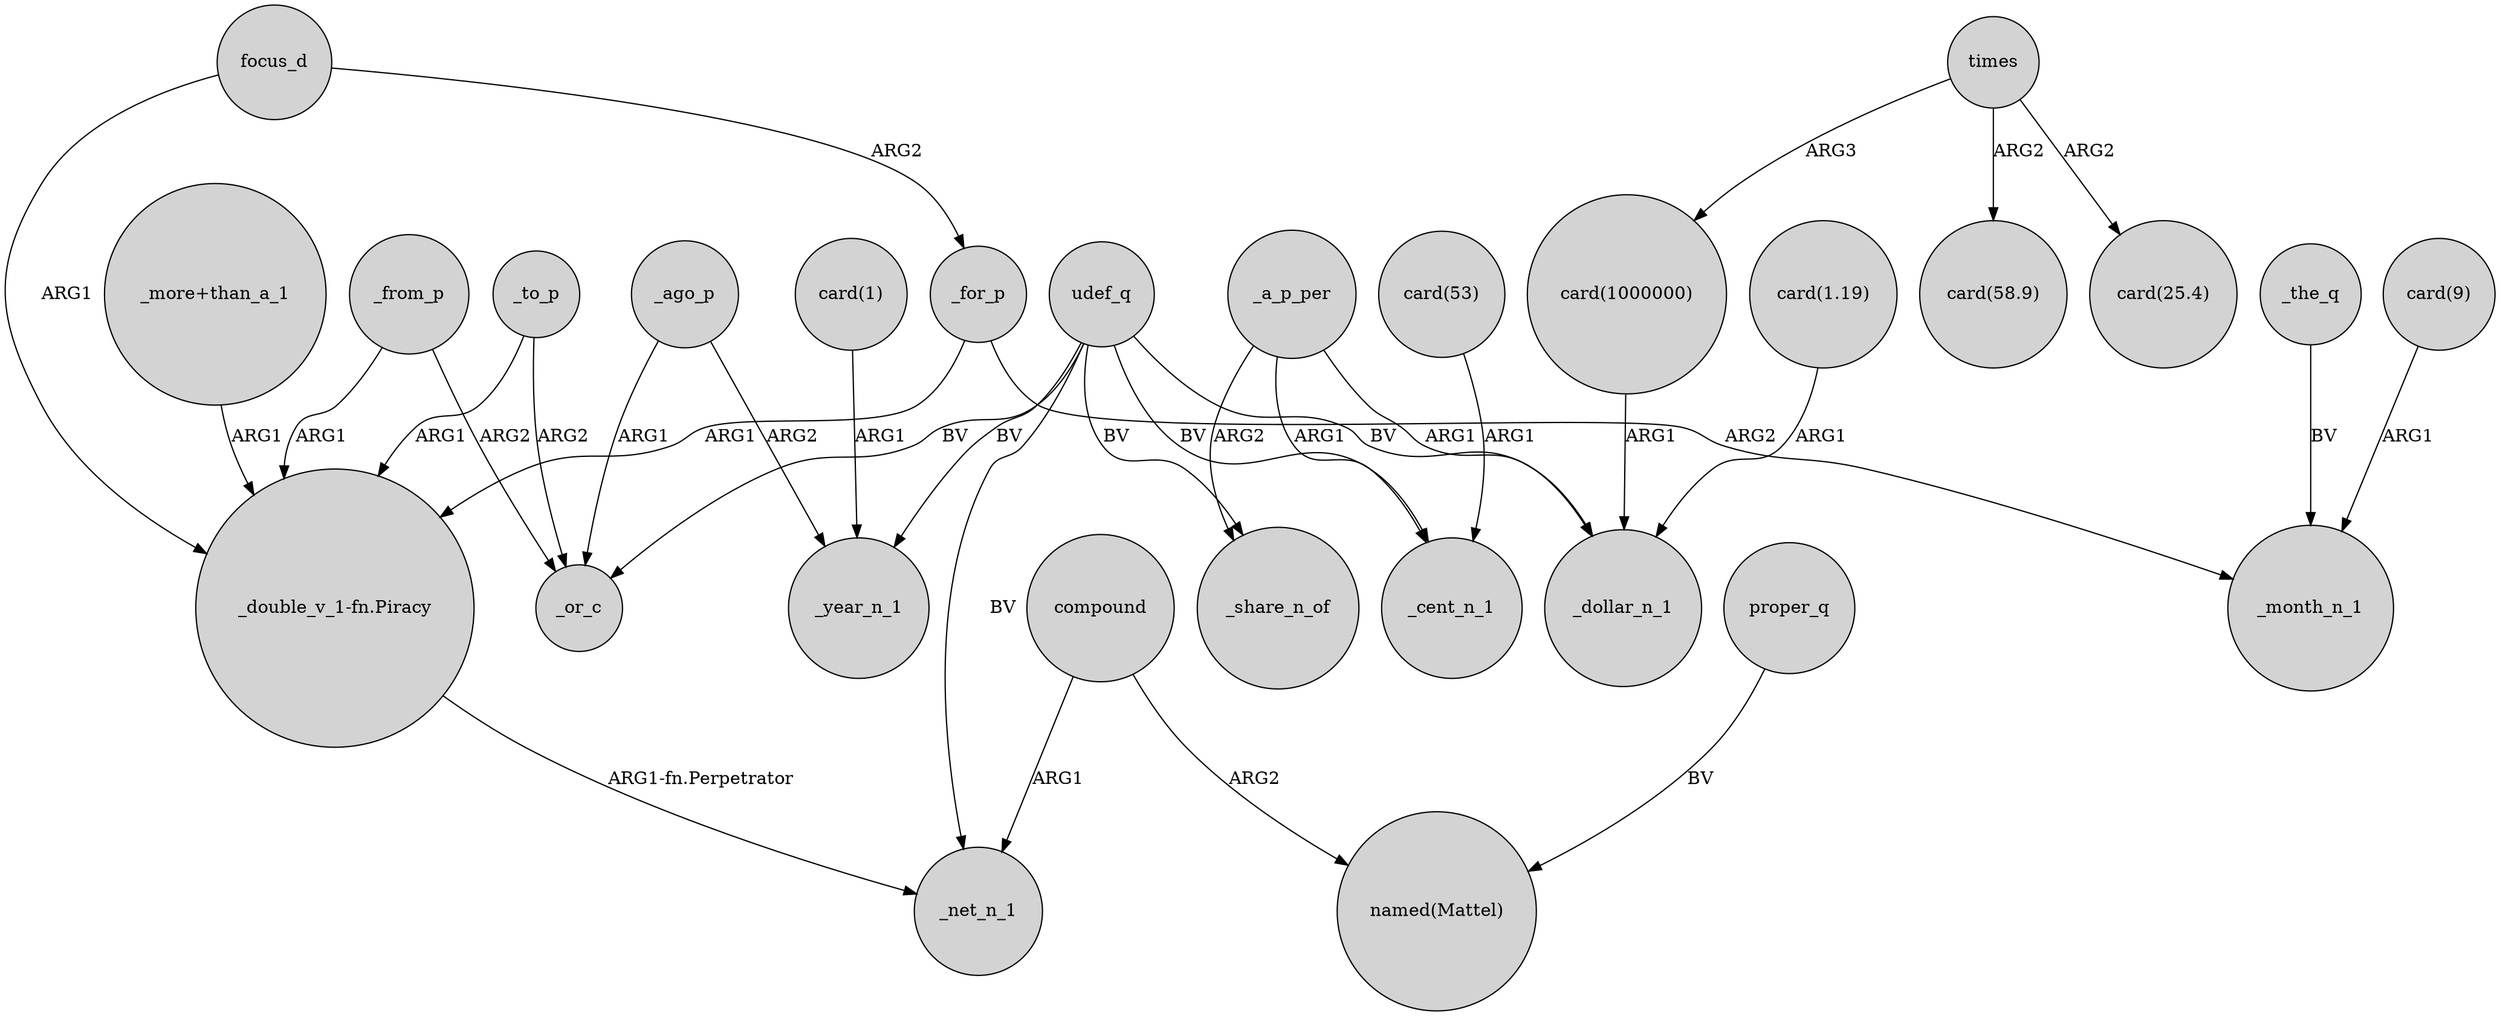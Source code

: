 digraph {
	node [shape=circle style=filled]
	focus_d -> "_double_v_1-fn.Piracy" [label=ARG1]
	_to_p -> _or_c [label=ARG2]
	_a_p_per -> _cent_n_1 [label=ARG1]
	"card(1)" -> _year_n_1 [label=ARG1]
	_the_q -> _month_n_1 [label=BV]
	times -> "card(1000000)" [label=ARG3]
	"card(53)" -> _cent_n_1 [label=ARG1]
	times -> "card(58.9)" [label=ARG2]
	"_more+than_a_1" -> "_double_v_1-fn.Piracy" [label=ARG1]
	_to_p -> "_double_v_1-fn.Piracy" [label=ARG1]
	proper_q -> "named(Mattel)" [label=BV]
	udef_q -> _cent_n_1 [label=BV]
	udef_q -> _or_c [label=BV]
	"card(1.19)" -> _dollar_n_1 [label=ARG1]
	_a_p_per -> _share_n_of [label=ARG2]
	times -> "card(25.4)" [label=ARG2]
	compound -> "named(Mattel)" [label=ARG2]
	udef_q -> _share_n_of [label=BV]
	udef_q -> _net_n_1 [label=BV]
	"_double_v_1-fn.Piracy" -> _net_n_1 [label="ARG1-fn.Perpetrator"]
	compound -> _net_n_1 [label=ARG1]
	udef_q -> _dollar_n_1 [label=BV]
	"card(1000000)" -> _dollar_n_1 [label=ARG1]
	_from_p -> _or_c [label=ARG2]
	_a_p_per -> _dollar_n_1 [label=ARG1]
	_from_p -> "_double_v_1-fn.Piracy" [label=ARG1]
	_ago_p -> _year_n_1 [label=ARG2]
	_for_p -> "_double_v_1-fn.Piracy" [label=ARG1]
	udef_q -> _year_n_1 [label=BV]
	"card(9)" -> _month_n_1 [label=ARG1]
	focus_d -> _for_p [label=ARG2]
	_ago_p -> _or_c [label=ARG1]
	_for_p -> _month_n_1 [label=ARG2]
}
